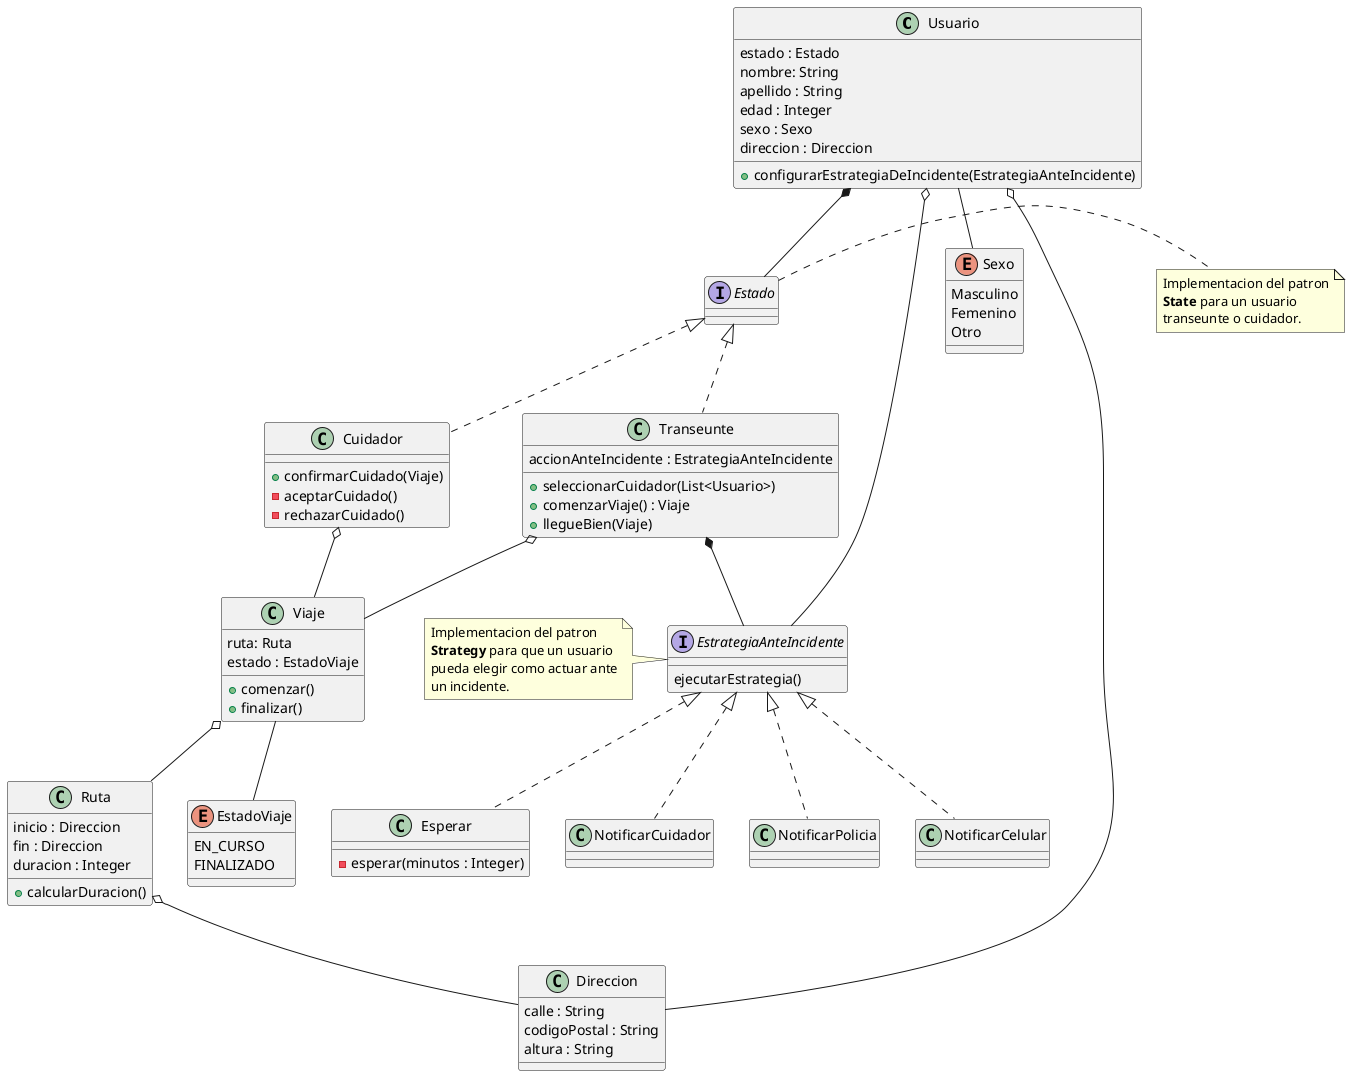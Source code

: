 @startuml
class Usuario{
    estado : Estado
    nombre: String
    apellido : String
    edad : Integer
    sexo : Sexo
    direccion : Direccion
    + configurarEstrategiaDeIncidente(EstrategiaAnteIncidente)
}

enum Sexo{
    Masculino
    Femenino
    Otro
}

interface Estado{
    'TODO: Que metodo podria ir en esta interfaz??'
}

note right of Estado
    Implementacion del patron
    **State** para un usuario
    transeunte o cuidador.
end note

class Transeunte {
    accionAnteIncidente : EstrategiaAnteIncidente

    + seleccionarCuidador(List<Usuario>)
    + comenzarViaje() : Viaje
    + llegueBien(Viaje)
}

class Cuidador {
    + confirmarCuidado(Viaje)
    - aceptarCuidado()
    - rechazarCuidado()
}

class Viaje{
    ruta: Ruta
    estado : EstadoViaje
    + comenzar()
    + finalizar()
}

enum EstadoViaje{
    EN_CURSO
    FINALIZADO
}

class Ruta{
    inicio : Direccion
    fin : Direccion
    duracion : Integer
    + calcularDuracion()
}

interface EstrategiaAnteIncidente {
    ejecutarEstrategia()
}

note left of EstrategiaAnteIncidente
    Implementacion del patron
    **Strategy** para que un usuario
    pueda elegir como actuar ante
    un incidente.
end note

class NotificarCuidador{}

class NotificarPolicia{}

class NotificarCelular{}

'TODO: Checkear si estan bien parametrizados los minutos'
class Esperar{
    - esperar(minutos : Integer)
}

class Direccion{
    calle : String
    codigoPostal : String
    altura : String
}

Usuario *-- Estado
Usuario o-- Direccion
Usuario o-- EstrategiaAnteIncidente
Usuario -- Sexo

Estado <|.. Transeunte
Estado <|.. Cuidador

Transeunte *-- EstrategiaAnteIncidente

Viaje o-- Ruta
Transeunte o-- Viaje
Cuidador o-- Viaje
Viaje -- EstadoViaje

Ruta o-- Direccion

EstrategiaAnteIncidente <|.. NotificarCuidador
EstrategiaAnteIncidente <|.. NotificarCelular
EstrategiaAnteIncidente <|.. NotificarPolicia
EstrategiaAnteIncidente <|.. Esperar

@enduml